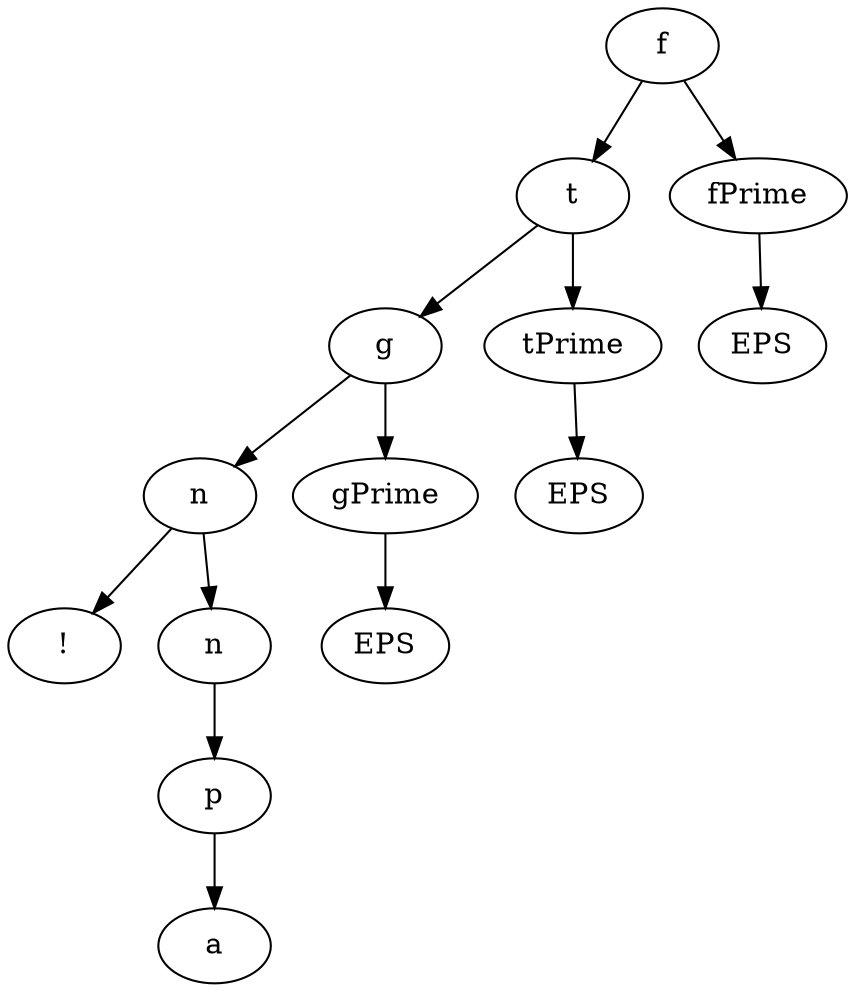 digraph {
	0 [label="f"]
	0 -> 1
	0 -> 2
	1 [label="t"]
	1 -> 3
	1 -> 4
	2 [label="fPrime"]
	2 -> 5
	3 [label="g"]
	3 -> 6
	3 -> 7
	4 [label="tPrime"]
	4 -> 8
	5 [label="EPS"]
	6 [label="n"]
	6 -> 9
	6 -> 10
	7 [label="gPrime"]
	7 -> 11
	8 [label="EPS"]
	9 [label="!"]
	10 [label="n"]
	10 -> 12
	11 [label="EPS"]
	12 [label="p"]
	12 -> 13
	13 [label="a"]
}
